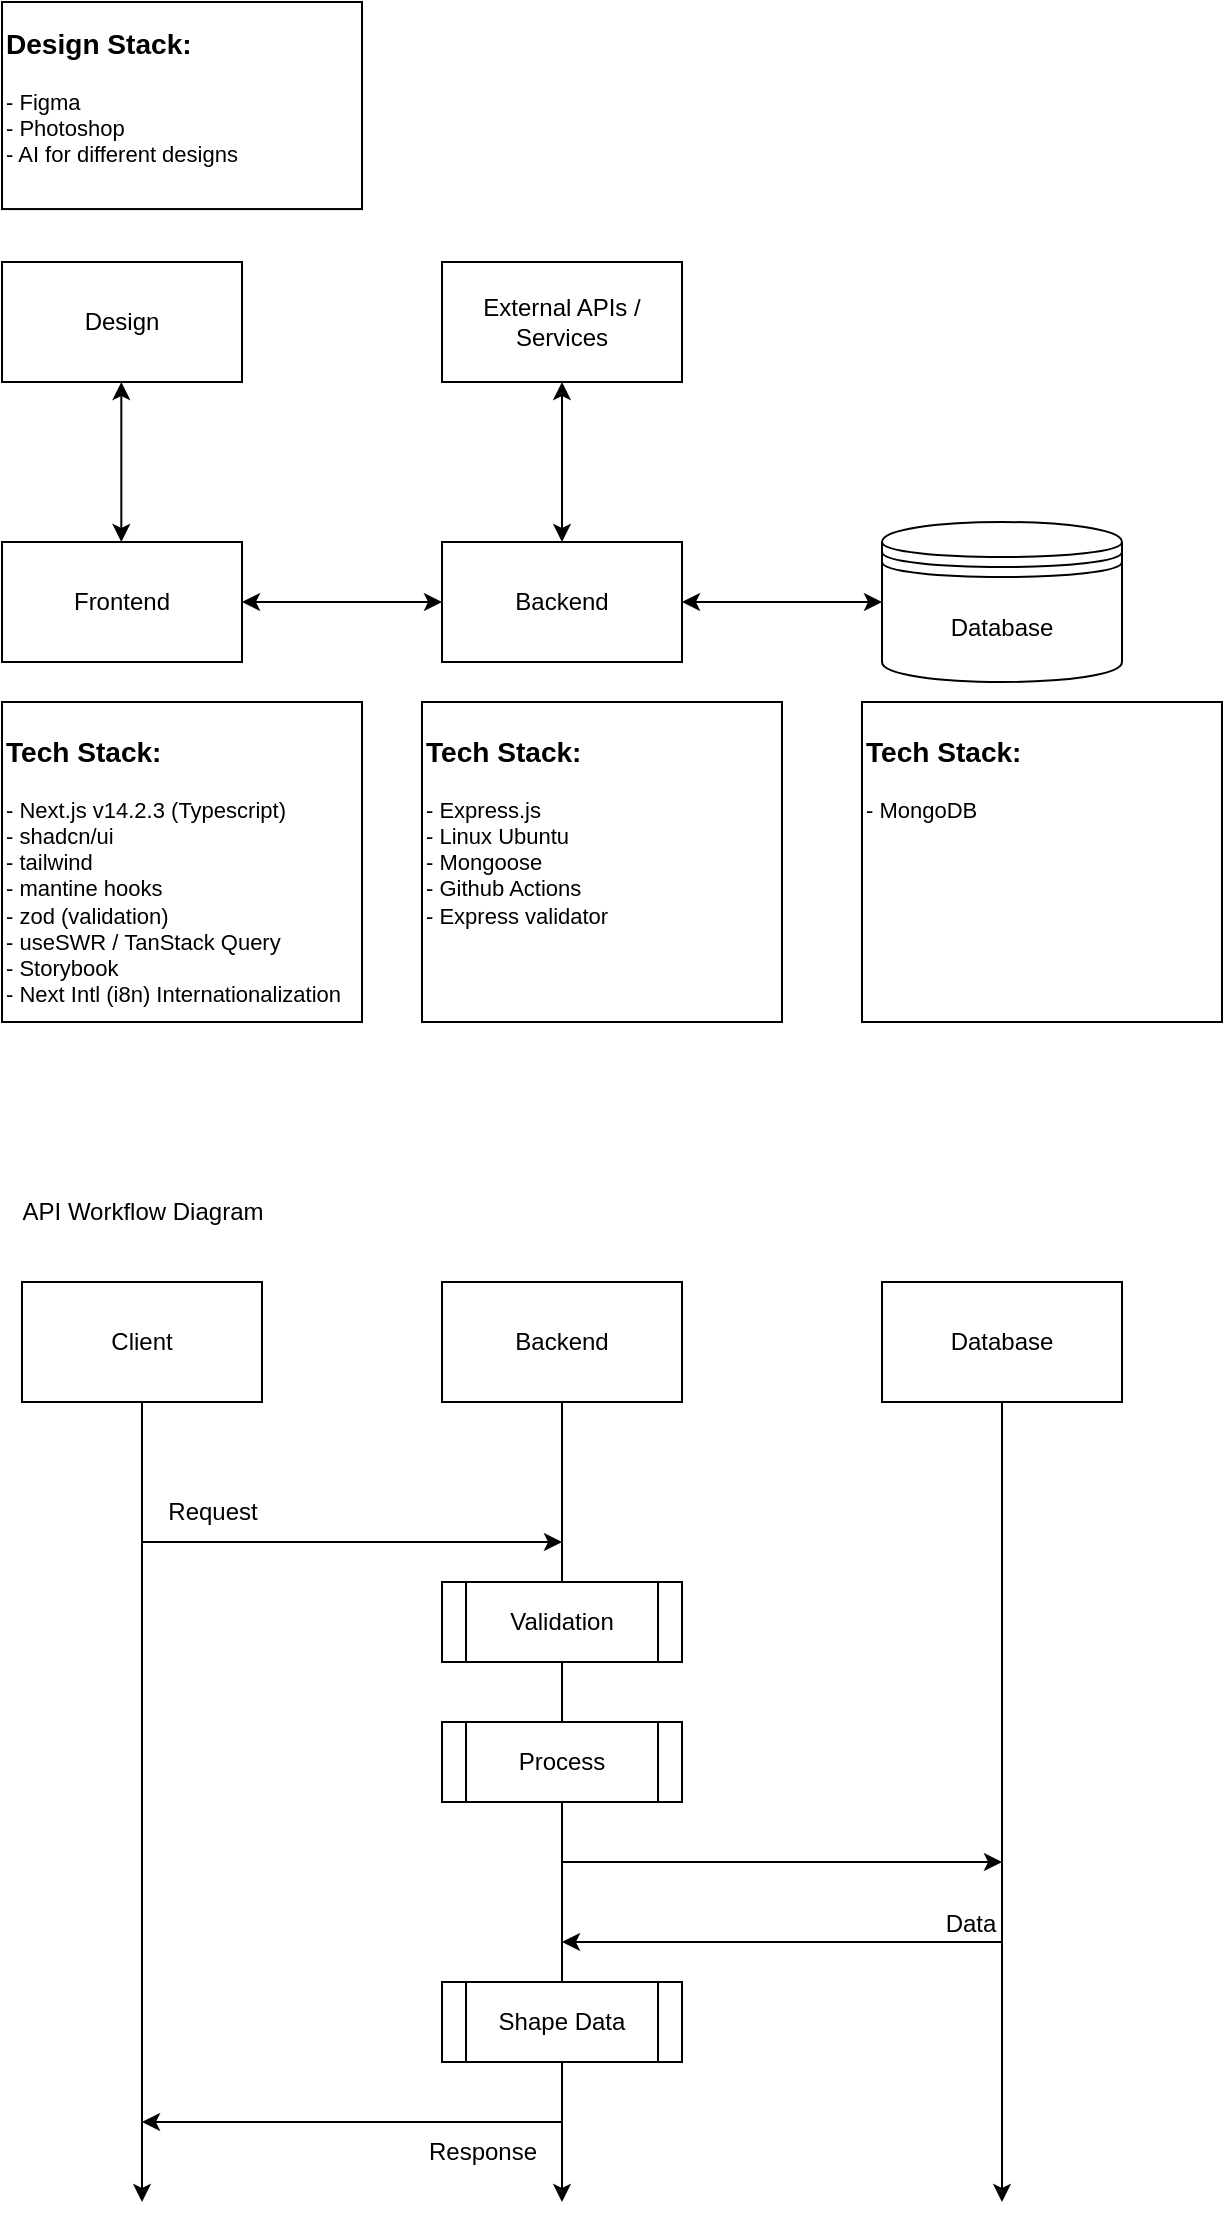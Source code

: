 <mxfile version="24.7.10">
  <diagram name="Page-1" id="7z_H-VCESE3vupKwtxcX">
    <mxGraphModel dx="897" dy="1948" grid="1" gridSize="10" guides="1" tooltips="1" connect="1" arrows="1" fold="1" page="1" pageScale="1" pageWidth="850" pageHeight="1100" math="0" shadow="0">
      <root>
        <mxCell id="0" />
        <mxCell id="1" parent="0" />
        <mxCell id="GB76vfsW8Q_CAX650Lq1-1" value="Frontend" style="rounded=0;whiteSpace=wrap;html=1;movable=0;resizable=0;rotatable=0;deletable=0;editable=0;locked=1;connectable=0;" vertex="1" parent="1">
          <mxGeometry x="120" y="250" width="120" height="60" as="geometry" />
        </mxCell>
        <mxCell id="GB76vfsW8Q_CAX650Lq1-2" value="Backend" style="rounded=0;whiteSpace=wrap;html=1;movable=0;resizable=0;rotatable=0;deletable=0;editable=0;locked=1;connectable=0;" vertex="1" parent="1">
          <mxGeometry x="340" y="250" width="120" height="60" as="geometry" />
        </mxCell>
        <mxCell id="GB76vfsW8Q_CAX650Lq1-3" value="Database" style="shape=datastore;whiteSpace=wrap;html=1;movable=0;resizable=0;rotatable=0;deletable=0;editable=0;locked=1;connectable=0;" vertex="1" parent="1">
          <mxGeometry x="560" y="240" width="120" height="80" as="geometry" />
        </mxCell>
        <mxCell id="GB76vfsW8Q_CAX650Lq1-8" value="" style="endArrow=classic;startArrow=classic;html=1;rounded=0;exitX=1;exitY=0.5;exitDx=0;exitDy=0;entryX=0;entryY=0.5;entryDx=0;entryDy=0;movable=0;resizable=0;rotatable=0;deletable=0;editable=0;locked=1;connectable=0;" edge="1" parent="1" source="GB76vfsW8Q_CAX650Lq1-1" target="GB76vfsW8Q_CAX650Lq1-2">
          <mxGeometry width="50" height="50" relative="1" as="geometry">
            <mxPoint x="410" y="340" as="sourcePoint" />
            <mxPoint x="460" y="290" as="targetPoint" />
          </mxGeometry>
        </mxCell>
        <mxCell id="GB76vfsW8Q_CAX650Lq1-9" value="" style="endArrow=classic;startArrow=classic;html=1;rounded=0;entryX=1;entryY=0.5;entryDx=0;entryDy=0;exitX=0;exitY=0.5;exitDx=0;exitDy=0;movable=0;resizable=0;rotatable=0;deletable=0;editable=0;locked=1;connectable=0;" edge="1" parent="1" source="GB76vfsW8Q_CAX650Lq1-3" target="GB76vfsW8Q_CAX650Lq1-2">
          <mxGeometry width="50" height="50" relative="1" as="geometry">
            <mxPoint x="410" y="340" as="sourcePoint" />
            <mxPoint x="460" y="290" as="targetPoint" />
          </mxGeometry>
        </mxCell>
        <mxCell id="GB76vfsW8Q_CAX650Lq1-18" value="" style="group;movable=0;resizable=0;rotatable=0;deletable=0;editable=0;locked=1;connectable=0;" vertex="1" connectable="0" parent="1">
          <mxGeometry x="120" y="330" width="180" height="170" as="geometry" />
        </mxCell>
        <mxCell id="GB76vfsW8Q_CAX650Lq1-14" value="" style="rounded=0;whiteSpace=wrap;html=1;movable=0;resizable=0;rotatable=0;deletable=0;editable=0;locked=1;connectable=0;" vertex="1" parent="GB76vfsW8Q_CAX650Lq1-18">
          <mxGeometry width="180" height="160" as="geometry" />
        </mxCell>
        <mxCell id="GB76vfsW8Q_CAX650Lq1-11" value="&lt;h3 style=&quot;margin-top: 0px;&quot;&gt;Tech Stack:&lt;/h3&gt;&lt;div style=&quot;font-size: 11px;&quot;&gt;&lt;font style=&quot;font-size: 11px;&quot;&gt;- Next.js v14.2.3 (Typescript)&lt;br&gt;- shadcn/ui&lt;/font&gt;&lt;/div&gt;&lt;div style=&quot;font-size: 11px;&quot;&gt;&lt;font style=&quot;font-size: 11px;&quot;&gt;- tailwind&lt;/font&gt;&lt;/div&gt;&lt;div style=&quot;font-size: 11px;&quot;&gt;&lt;font style=&quot;font-size: 11px;&quot;&gt;- mantine hooks&lt;/font&gt;&lt;/div&gt;&lt;div style=&quot;font-size: 11px;&quot;&gt;&lt;font style=&quot;font-size: 11px;&quot;&gt;- zod (validation)&lt;/font&gt;&lt;/div&gt;&lt;div style=&quot;font-size: 11px;&quot;&gt;&lt;font style=&quot;font-size: 11px;&quot;&gt;- useSWR / TanStack Query&lt;br&gt;- Storybook&lt;br&gt;- Next Intl (i8n) Internationalization&lt;/font&gt;&lt;/div&gt;" style="text;html=1;whiteSpace=wrap;overflow=hidden;rounded=0;movable=0;resizable=0;rotatable=0;deletable=0;editable=0;locked=1;connectable=0;" vertex="1" parent="GB76vfsW8Q_CAX650Lq1-18">
          <mxGeometry y="10" width="180" height="160" as="geometry" />
        </mxCell>
        <mxCell id="GB76vfsW8Q_CAX650Lq1-19" value="" style="group;movable=0;resizable=0;rotatable=0;deletable=0;editable=0;locked=1;connectable=0;" vertex="1" connectable="0" parent="1">
          <mxGeometry x="330" y="330" width="180" height="170" as="geometry" />
        </mxCell>
        <mxCell id="GB76vfsW8Q_CAX650Lq1-20" value="" style="rounded=0;whiteSpace=wrap;html=1;movable=0;resizable=0;rotatable=0;deletable=0;editable=0;locked=1;connectable=0;" vertex="1" parent="GB76vfsW8Q_CAX650Lq1-19">
          <mxGeometry width="180" height="160" as="geometry" />
        </mxCell>
        <mxCell id="GB76vfsW8Q_CAX650Lq1-21" value="&lt;h3 style=&quot;margin-top: 0px;&quot;&gt;Tech Stack:&lt;/h3&gt;&lt;div style=&quot;font-size: 11px;&quot;&gt;&lt;font style=&quot;font-size: 11px;&quot;&gt;- Express.js&lt;br&gt;&lt;/font&gt;&lt;/div&gt;&lt;div style=&quot;font-size: 11px;&quot;&gt;&lt;font style=&quot;font-size: 11px;&quot;&gt;- Linux Ubuntu&lt;br&gt;&lt;/font&gt;&lt;/div&gt;&lt;div style=&quot;font-size: 11px;&quot;&gt;&lt;font style=&quot;font-size: 11px;&quot;&gt;- Mongoose&lt;/font&gt;&lt;/div&gt;&lt;div style=&quot;font-size: 11px;&quot;&gt;&lt;font style=&quot;font-size: 11px;&quot;&gt;- Github Actions&lt;/font&gt;&lt;/div&gt;&lt;div style=&quot;font-size: 11px;&quot;&gt;&lt;font style=&quot;font-size: 11px;&quot;&gt;- Express validator&lt;/font&gt;&lt;/div&gt;" style="text;html=1;whiteSpace=wrap;overflow=hidden;rounded=0;movable=0;resizable=0;rotatable=0;deletable=0;editable=0;locked=1;connectable=0;" vertex="1" parent="GB76vfsW8Q_CAX650Lq1-19">
          <mxGeometry y="10" width="180" height="160" as="geometry" />
        </mxCell>
        <mxCell id="GB76vfsW8Q_CAX650Lq1-22" value="External APIs / Services" style="rounded=0;whiteSpace=wrap;html=1;movable=0;resizable=0;rotatable=0;deletable=0;editable=0;locked=1;connectable=0;" vertex="1" parent="1">
          <mxGeometry x="340" y="110" width="120" height="60" as="geometry" />
        </mxCell>
        <mxCell id="GB76vfsW8Q_CAX650Lq1-23" value="" style="endArrow=classic;startArrow=classic;html=1;rounded=0;entryX=0.5;entryY=1;entryDx=0;entryDy=0;exitX=0.5;exitY=0;exitDx=0;exitDy=0;movable=0;resizable=0;rotatable=0;deletable=0;editable=0;locked=1;connectable=0;" edge="1" parent="1" source="GB76vfsW8Q_CAX650Lq1-2" target="GB76vfsW8Q_CAX650Lq1-22">
          <mxGeometry width="50" height="50" relative="1" as="geometry">
            <mxPoint x="410" y="250" as="sourcePoint" />
            <mxPoint x="460" y="200" as="targetPoint" />
          </mxGeometry>
        </mxCell>
        <mxCell id="GB76vfsW8Q_CAX650Lq1-24" value="" style="group;movable=0;resizable=0;rotatable=0;deletable=0;editable=0;locked=1;connectable=0;" vertex="1" connectable="0" parent="1">
          <mxGeometry x="550" y="330" width="180" height="170" as="geometry" />
        </mxCell>
        <mxCell id="GB76vfsW8Q_CAX650Lq1-25" value="" style="rounded=0;whiteSpace=wrap;html=1;movable=0;resizable=0;rotatable=0;deletable=0;editable=0;locked=1;connectable=0;" vertex="1" parent="GB76vfsW8Q_CAX650Lq1-24">
          <mxGeometry width="180" height="160" as="geometry" />
        </mxCell>
        <mxCell id="GB76vfsW8Q_CAX650Lq1-26" value="&lt;h3 style=&quot;margin-top: 0px;&quot;&gt;Tech Stack:&lt;/h3&gt;&lt;div style=&quot;font-size: 11px;&quot;&gt;&lt;font style=&quot;font-size: 11px;&quot;&gt;- MongoDB&lt;/font&gt;&lt;/div&gt;" style="text;html=1;whiteSpace=wrap;overflow=hidden;rounded=0;movable=0;resizable=0;rotatable=0;deletable=0;editable=0;locked=1;connectable=0;" vertex="1" parent="GB76vfsW8Q_CAX650Lq1-24">
          <mxGeometry y="10" width="180" height="160" as="geometry" />
        </mxCell>
        <mxCell id="GB76vfsW8Q_CAX650Lq1-31" style="edgeStyle=orthogonalEdgeStyle;rounded=0;orthogonalLoop=1;jettySize=auto;html=1;" edge="1" parent="1" source="GB76vfsW8Q_CAX650Lq1-27">
          <mxGeometry relative="1" as="geometry">
            <mxPoint x="190" y="1080.0" as="targetPoint" />
          </mxGeometry>
        </mxCell>
        <mxCell id="GB76vfsW8Q_CAX650Lq1-27" value="Client" style="rounded=0;whiteSpace=wrap;html=1;" vertex="1" parent="1">
          <mxGeometry x="130" y="620" width="120" height="60" as="geometry" />
        </mxCell>
        <mxCell id="GB76vfsW8Q_CAX650Lq1-32" style="edgeStyle=orthogonalEdgeStyle;rounded=0;orthogonalLoop=1;jettySize=auto;html=1;" edge="1" parent="1" source="GB76vfsW8Q_CAX650Lq1-28">
          <mxGeometry relative="1" as="geometry">
            <mxPoint x="400" y="1080.0" as="targetPoint" />
          </mxGeometry>
        </mxCell>
        <mxCell id="GB76vfsW8Q_CAX650Lq1-28" value="Backend" style="rounded=0;whiteSpace=wrap;html=1;" vertex="1" parent="1">
          <mxGeometry x="340" y="620" width="120" height="60" as="geometry" />
        </mxCell>
        <mxCell id="GB76vfsW8Q_CAX650Lq1-33" style="edgeStyle=orthogonalEdgeStyle;rounded=0;orthogonalLoop=1;jettySize=auto;html=1;" edge="1" parent="1" source="GB76vfsW8Q_CAX650Lq1-29">
          <mxGeometry relative="1" as="geometry">
            <mxPoint x="620" y="1080.0" as="targetPoint" />
          </mxGeometry>
        </mxCell>
        <mxCell id="GB76vfsW8Q_CAX650Lq1-29" value="Database" style="rounded=0;whiteSpace=wrap;html=1;" vertex="1" parent="1">
          <mxGeometry x="560" y="620" width="120" height="60" as="geometry" />
        </mxCell>
        <mxCell id="GB76vfsW8Q_CAX650Lq1-30" value="API Workflow Diagram" style="text;html=1;align=center;verticalAlign=middle;resizable=0;points=[];autosize=1;strokeColor=none;fillColor=none;" vertex="1" parent="1">
          <mxGeometry x="120" y="570" width="140" height="30" as="geometry" />
        </mxCell>
        <mxCell id="GB76vfsW8Q_CAX650Lq1-36" value="" style="endArrow=classic;html=1;rounded=0;" edge="1" parent="1">
          <mxGeometry width="50" height="50" relative="1" as="geometry">
            <mxPoint x="190" y="750" as="sourcePoint" />
            <mxPoint x="400" y="750" as="targetPoint" />
          </mxGeometry>
        </mxCell>
        <mxCell id="GB76vfsW8Q_CAX650Lq1-37" value="Request" style="text;html=1;align=center;verticalAlign=middle;resizable=0;points=[];autosize=1;strokeColor=none;fillColor=none;" vertex="1" parent="1">
          <mxGeometry x="190" y="720" width="70" height="30" as="geometry" />
        </mxCell>
        <mxCell id="GB76vfsW8Q_CAX650Lq1-38" value="Validation" style="shape=process;whiteSpace=wrap;html=1;backgroundOutline=1;" vertex="1" parent="1">
          <mxGeometry x="340" y="770" width="120" height="40" as="geometry" />
        </mxCell>
        <mxCell id="GB76vfsW8Q_CAX650Lq1-39" value="Process" style="shape=process;whiteSpace=wrap;html=1;backgroundOutline=1;" vertex="1" parent="1">
          <mxGeometry x="340" y="840" width="120" height="40" as="geometry" />
        </mxCell>
        <mxCell id="GB76vfsW8Q_CAX650Lq1-40" value="" style="endArrow=classic;html=1;rounded=0;" edge="1" parent="1">
          <mxGeometry width="50" height="50" relative="1" as="geometry">
            <mxPoint x="400" y="910" as="sourcePoint" />
            <mxPoint x="620" y="910" as="targetPoint" />
          </mxGeometry>
        </mxCell>
        <mxCell id="GB76vfsW8Q_CAX650Lq1-41" value="" style="endArrow=classic;html=1;rounded=0;" edge="1" parent="1">
          <mxGeometry width="50" height="50" relative="1" as="geometry">
            <mxPoint x="620" y="950" as="sourcePoint" />
            <mxPoint x="400" y="950" as="targetPoint" />
          </mxGeometry>
        </mxCell>
        <mxCell id="GB76vfsW8Q_CAX650Lq1-42" value="Data" style="text;html=1;align=center;verticalAlign=middle;resizable=0;points=[];autosize=1;strokeColor=none;fillColor=none;" vertex="1" parent="1">
          <mxGeometry x="579" y="926" width="50" height="30" as="geometry" />
        </mxCell>
        <mxCell id="GB76vfsW8Q_CAX650Lq1-43" value="Shape Data" style="shape=process;whiteSpace=wrap;html=1;backgroundOutline=1;" vertex="1" parent="1">
          <mxGeometry x="340" y="970" width="120" height="40" as="geometry" />
        </mxCell>
        <mxCell id="GB76vfsW8Q_CAX650Lq1-44" value="" style="endArrow=classic;html=1;rounded=0;" edge="1" parent="1">
          <mxGeometry width="50" height="50" relative="1" as="geometry">
            <mxPoint x="400" y="1040" as="sourcePoint" />
            <mxPoint x="190" y="1040" as="targetPoint" />
          </mxGeometry>
        </mxCell>
        <mxCell id="GB76vfsW8Q_CAX650Lq1-45" value="Response" style="text;html=1;align=center;verticalAlign=middle;resizable=0;points=[];autosize=1;strokeColor=none;fillColor=none;" vertex="1" parent="1">
          <mxGeometry x="320" y="1040" width="80" height="30" as="geometry" />
        </mxCell>
        <mxCell id="GB76vfsW8Q_CAX650Lq1-46" value="Design" style="rounded=0;whiteSpace=wrap;html=1;movable=1;resizable=1;rotatable=1;deletable=1;editable=1;locked=0;connectable=1;" vertex="1" parent="1">
          <mxGeometry x="120" y="110" width="120" height="60" as="geometry" />
        </mxCell>
        <mxCell id="GB76vfsW8Q_CAX650Lq1-47" value="" style="endArrow=classic;startArrow=classic;html=1;rounded=0;entryX=0.5;entryY=1;entryDx=0;entryDy=0;exitX=0.5;exitY=0;exitDx=0;exitDy=0;movable=1;resizable=1;rotatable=1;deletable=1;editable=1;locked=0;connectable=1;" edge="1" parent="1">
          <mxGeometry width="50" height="50" relative="1" as="geometry">
            <mxPoint x="179.66" y="250" as="sourcePoint" />
            <mxPoint x="179.66" y="170" as="targetPoint" />
          </mxGeometry>
        </mxCell>
        <mxCell id="GB76vfsW8Q_CAX650Lq1-48" value="" style="group;movable=1;resizable=1;rotatable=1;deletable=1;editable=1;locked=0;connectable=1;" vertex="1" connectable="0" parent="1">
          <mxGeometry x="120" y="-20" width="180" height="110" as="geometry" />
        </mxCell>
        <mxCell id="GB76vfsW8Q_CAX650Lq1-49" value="" style="rounded=0;whiteSpace=wrap;html=1;movable=1;resizable=1;rotatable=1;deletable=1;editable=1;locked=0;connectable=1;" vertex="1" parent="GB76vfsW8Q_CAX650Lq1-48">
          <mxGeometry width="180" height="103.529" as="geometry" />
        </mxCell>
        <mxCell id="GB76vfsW8Q_CAX650Lq1-50" value="&lt;h3 style=&quot;margin-top: 0px;&quot;&gt;Design Stack:&lt;/h3&gt;&lt;div style=&quot;font-size: 11px;&quot;&gt;- Figma&lt;/div&gt;&lt;div style=&quot;font-size: 11px;&quot;&gt;- Photoshop&lt;br&gt;- AI for different designs&lt;/div&gt;" style="text;html=1;whiteSpace=wrap;overflow=hidden;rounded=0;movable=1;resizable=1;rotatable=1;deletable=1;editable=1;locked=0;connectable=1;" vertex="1" parent="GB76vfsW8Q_CAX650Lq1-48">
          <mxGeometry y="6.471" width="180" height="103.529" as="geometry" />
        </mxCell>
      </root>
    </mxGraphModel>
  </diagram>
</mxfile>
